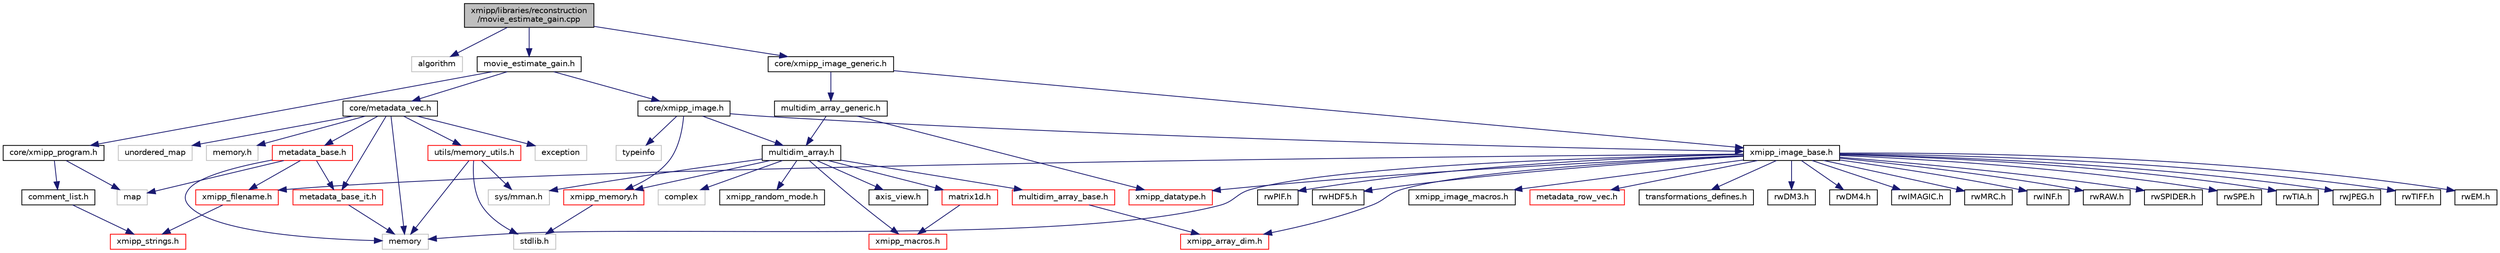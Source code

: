 digraph "xmipp/libraries/reconstruction/movie_estimate_gain.cpp"
{
  edge [fontname="Helvetica",fontsize="10",labelfontname="Helvetica",labelfontsize="10"];
  node [fontname="Helvetica",fontsize="10",shape=record];
  Node0 [label="xmipp/libraries/reconstruction\l/movie_estimate_gain.cpp",height=0.2,width=0.4,color="black", fillcolor="grey75", style="filled", fontcolor="black"];
  Node0 -> Node1 [color="midnightblue",fontsize="10",style="solid",fontname="Helvetica"];
  Node1 [label="algorithm",height=0.2,width=0.4,color="grey75", fillcolor="white", style="filled"];
  Node0 -> Node2 [color="midnightblue",fontsize="10",style="solid",fontname="Helvetica"];
  Node2 [label="movie_estimate_gain.h",height=0.2,width=0.4,color="black", fillcolor="white", style="filled",URL="$movie__estimate__gain_8h.html"];
  Node2 -> Node3 [color="midnightblue",fontsize="10",style="solid",fontname="Helvetica"];
  Node3 [label="core/xmipp_program.h",height=0.2,width=0.4,color="black", fillcolor="white", style="filled",URL="$xmipp__program_8h.html"];
  Node3 -> Node4 [color="midnightblue",fontsize="10",style="solid",fontname="Helvetica"];
  Node4 [label="map",height=0.2,width=0.4,color="grey75", fillcolor="white", style="filled"];
  Node3 -> Node5 [color="midnightblue",fontsize="10",style="solid",fontname="Helvetica"];
  Node5 [label="comment_list.h",height=0.2,width=0.4,color="black", fillcolor="white", style="filled",URL="$comment__list_8h.html"];
  Node5 -> Node6 [color="midnightblue",fontsize="10",style="solid",fontname="Helvetica"];
  Node6 [label="xmipp_strings.h",height=0.2,width=0.4,color="red", fillcolor="white", style="filled",URL="$xmipp__strings_8h.html"];
  Node2 -> Node10 [color="midnightblue",fontsize="10",style="solid",fontname="Helvetica"];
  Node10 [label="core/xmipp_image.h",height=0.2,width=0.4,color="black", fillcolor="white", style="filled",URL="$xmipp__image_8h.html"];
  Node10 -> Node11 [color="midnightblue",fontsize="10",style="solid",fontname="Helvetica"];
  Node11 [label="typeinfo",height=0.2,width=0.4,color="grey75", fillcolor="white", style="filled"];
  Node10 -> Node12 [color="midnightblue",fontsize="10",style="solid",fontname="Helvetica"];
  Node12 [label="multidim_array.h",height=0.2,width=0.4,color="black", fillcolor="white", style="filled",URL="$multidim__array_8h.html"];
  Node12 -> Node13 [color="midnightblue",fontsize="10",style="solid",fontname="Helvetica"];
  Node13 [label="xmipp_macros.h",height=0.2,width=0.4,color="red", fillcolor="white", style="filled",URL="$xmipp__macros_8h.html"];
  Node12 -> Node16 [color="midnightblue",fontsize="10",style="solid",fontname="Helvetica"];
  Node16 [label="sys/mman.h",height=0.2,width=0.4,color="grey75", fillcolor="white", style="filled"];
  Node12 -> Node17 [color="midnightblue",fontsize="10",style="solid",fontname="Helvetica"];
  Node17 [label="complex",height=0.2,width=0.4,color="grey75", fillcolor="white", style="filled"];
  Node12 -> Node18 [color="midnightblue",fontsize="10",style="solid",fontname="Helvetica"];
  Node18 [label="matrix1d.h",height=0.2,width=0.4,color="red", fillcolor="white", style="filled",URL="$matrix1d_8h.html"];
  Node18 -> Node13 [color="midnightblue",fontsize="10",style="solid",fontname="Helvetica"];
  Node12 -> Node22 [color="midnightblue",fontsize="10",style="solid",fontname="Helvetica"];
  Node22 [label="xmipp_random_mode.h",height=0.2,width=0.4,color="black", fillcolor="white", style="filled",URL="$xmipp__random__mode_8h.html"];
  Node12 -> Node23 [color="midnightblue",fontsize="10",style="solid",fontname="Helvetica"];
  Node23 [label="multidim_array_base.h",height=0.2,width=0.4,color="red", fillcolor="white", style="filled",URL="$multidim__array__base_8h.html"];
  Node23 -> Node25 [color="midnightblue",fontsize="10",style="solid",fontname="Helvetica"];
  Node25 [label="xmipp_array_dim.h",height=0.2,width=0.4,color="red", fillcolor="white", style="filled",URL="$xmipp__array__dim_8h.html"];
  Node12 -> Node27 [color="midnightblue",fontsize="10",style="solid",fontname="Helvetica"];
  Node27 [label="xmipp_memory.h",height=0.2,width=0.4,color="red", fillcolor="white", style="filled",URL="$xmipp__memory_8h.html"];
  Node27 -> Node28 [color="midnightblue",fontsize="10",style="solid",fontname="Helvetica"];
  Node28 [label="stdlib.h",height=0.2,width=0.4,color="grey75", fillcolor="white", style="filled"];
  Node12 -> Node29 [color="midnightblue",fontsize="10",style="solid",fontname="Helvetica"];
  Node29 [label="axis_view.h",height=0.2,width=0.4,color="black", fillcolor="white", style="filled",URL="$axis__view_8h.html"];
  Node10 -> Node30 [color="midnightblue",fontsize="10",style="solid",fontname="Helvetica"];
  Node30 [label="xmipp_image_base.h",height=0.2,width=0.4,color="black", fillcolor="white", style="filled",URL="$xmipp__image__base_8h.html"];
  Node30 -> Node31 [color="midnightblue",fontsize="10",style="solid",fontname="Helvetica"];
  Node31 [label="memory",height=0.2,width=0.4,color="grey75", fillcolor="white", style="filled"];
  Node30 -> Node32 [color="midnightblue",fontsize="10",style="solid",fontname="Helvetica"];
  Node32 [label="xmipp_image_macros.h",height=0.2,width=0.4,color="black", fillcolor="white", style="filled",URL="$xmipp__image__macros_8h.html"];
  Node30 -> Node33 [color="midnightblue",fontsize="10",style="solid",fontname="Helvetica"];
  Node33 [label="xmipp_datatype.h",height=0.2,width=0.4,color="red", fillcolor="white", style="filled",URL="$xmipp__datatype_8h.html"];
  Node30 -> Node34 [color="midnightblue",fontsize="10",style="solid",fontname="Helvetica"];
  Node34 [label="metadata_row_vec.h",height=0.2,width=0.4,color="red", fillcolor="white", style="filled",URL="$metadata__row__vec_8h.html"];
  Node30 -> Node25 [color="midnightblue",fontsize="10",style="solid",fontname="Helvetica"];
  Node30 -> Node39 [color="midnightblue",fontsize="10",style="solid",fontname="Helvetica"];
  Node39 [label="xmipp_filename.h",height=0.2,width=0.4,color="red", fillcolor="white", style="filled",URL="$xmipp__filename_8h.html"];
  Node39 -> Node6 [color="midnightblue",fontsize="10",style="solid",fontname="Helvetica"];
  Node30 -> Node42 [color="midnightblue",fontsize="10",style="solid",fontname="Helvetica"];
  Node42 [label="transformations_defines.h",height=0.2,width=0.4,color="black", fillcolor="white", style="filled",URL="$transformations__defines_8h.html"];
  Node30 -> Node43 [color="midnightblue",fontsize="10",style="solid",fontname="Helvetica"];
  Node43 [label="rwDM3.h",height=0.2,width=0.4,color="black", fillcolor="white", style="filled",URL="$rwDM3_8h.html"];
  Node30 -> Node44 [color="midnightblue",fontsize="10",style="solid",fontname="Helvetica"];
  Node44 [label="rwDM4.h",height=0.2,width=0.4,color="black", fillcolor="white", style="filled",URL="$rwDM4_8h.html"];
  Node30 -> Node45 [color="midnightblue",fontsize="10",style="solid",fontname="Helvetica"];
  Node45 [label="rwIMAGIC.h",height=0.2,width=0.4,color="black", fillcolor="white", style="filled",URL="$rwIMAGIC_8h.html"];
  Node30 -> Node46 [color="midnightblue",fontsize="10",style="solid",fontname="Helvetica"];
  Node46 [label="rwMRC.h",height=0.2,width=0.4,color="black", fillcolor="white", style="filled",URL="$rwMRC_8h.html"];
  Node30 -> Node47 [color="midnightblue",fontsize="10",style="solid",fontname="Helvetica"];
  Node47 [label="rwINF.h",height=0.2,width=0.4,color="black", fillcolor="white", style="filled",URL="$rwINF_8h.html"];
  Node30 -> Node48 [color="midnightblue",fontsize="10",style="solid",fontname="Helvetica"];
  Node48 [label="rwRAW.h",height=0.2,width=0.4,color="black", fillcolor="white", style="filled",URL="$rwRAW_8h.html"];
  Node30 -> Node49 [color="midnightblue",fontsize="10",style="solid",fontname="Helvetica"];
  Node49 [label="rwSPIDER.h",height=0.2,width=0.4,color="black", fillcolor="white", style="filled",URL="$rwSPIDER_8h.html"];
  Node30 -> Node50 [color="midnightblue",fontsize="10",style="solid",fontname="Helvetica"];
  Node50 [label="rwSPE.h",height=0.2,width=0.4,color="black", fillcolor="white", style="filled",URL="$rwSPE_8h.html"];
  Node30 -> Node51 [color="midnightblue",fontsize="10",style="solid",fontname="Helvetica"];
  Node51 [label="rwTIA.h",height=0.2,width=0.4,color="black", fillcolor="white", style="filled",URL="$rwTIA_8h.html"];
  Node30 -> Node52 [color="midnightblue",fontsize="10",style="solid",fontname="Helvetica"];
  Node52 [label="rwJPEG.h",height=0.2,width=0.4,color="black", fillcolor="white", style="filled",URL="$rwJPEG_8h.html"];
  Node30 -> Node53 [color="midnightblue",fontsize="10",style="solid",fontname="Helvetica"];
  Node53 [label="rwTIFF.h",height=0.2,width=0.4,color="black", fillcolor="white", style="filled",URL="$rwTIFF_8h.html"];
  Node30 -> Node54 [color="midnightblue",fontsize="10",style="solid",fontname="Helvetica"];
  Node54 [label="rwEM.h",height=0.2,width=0.4,color="black", fillcolor="white", style="filled",URL="$rwEM_8h.html"];
  Node30 -> Node55 [color="midnightblue",fontsize="10",style="solid",fontname="Helvetica"];
  Node55 [label="rwPIF.h",height=0.2,width=0.4,color="black", fillcolor="white", style="filled",URL="$rwPIF_8h.html"];
  Node30 -> Node56 [color="midnightblue",fontsize="10",style="solid",fontname="Helvetica"];
  Node56 [label="rwHDF5.h",height=0.2,width=0.4,color="black", fillcolor="white", style="filled",URL="$rwHDF5_8h.html"];
  Node10 -> Node27 [color="midnightblue",fontsize="10",style="solid",fontname="Helvetica"];
  Node2 -> Node57 [color="midnightblue",fontsize="10",style="solid",fontname="Helvetica"];
  Node57 [label="core/metadata_vec.h",height=0.2,width=0.4,color="black", fillcolor="white", style="filled",URL="$metadata__vec_8h.html"];
  Node57 -> Node31 [color="midnightblue",fontsize="10",style="solid",fontname="Helvetica"];
  Node57 -> Node58 [color="midnightblue",fontsize="10",style="solid",fontname="Helvetica"];
  Node58 [label="exception",height=0.2,width=0.4,color="grey75", fillcolor="white", style="filled"];
  Node57 -> Node59 [color="midnightblue",fontsize="10",style="solid",fontname="Helvetica"];
  Node59 [label="unordered_map",height=0.2,width=0.4,color="grey75", fillcolor="white", style="filled"];
  Node57 -> Node60 [color="midnightblue",fontsize="10",style="solid",fontname="Helvetica"];
  Node60 [label="memory.h",height=0.2,width=0.4,color="grey75", fillcolor="white", style="filled"];
  Node57 -> Node61 [color="midnightblue",fontsize="10",style="solid",fontname="Helvetica"];
  Node61 [label="metadata_base.h",height=0.2,width=0.4,color="red", fillcolor="white", style="filled",URL="$metadata__base_8h.html"];
  Node61 -> Node4 [color="midnightblue",fontsize="10",style="solid",fontname="Helvetica"];
  Node61 -> Node31 [color="midnightblue",fontsize="10",style="solid",fontname="Helvetica"];
  Node61 -> Node39 [color="midnightblue",fontsize="10",style="solid",fontname="Helvetica"];
  Node61 -> Node64 [color="midnightblue",fontsize="10",style="solid",fontname="Helvetica"];
  Node64 [label="metadata_base_it.h",height=0.2,width=0.4,color="red", fillcolor="white", style="filled",URL="$metadata__base__it_8h.html"];
  Node64 -> Node31 [color="midnightblue",fontsize="10",style="solid",fontname="Helvetica"];
  Node57 -> Node64 [color="midnightblue",fontsize="10",style="solid",fontname="Helvetica"];
  Node57 -> Node69 [color="midnightblue",fontsize="10",style="solid",fontname="Helvetica"];
  Node69 [label="utils/memory_utils.h",height=0.2,width=0.4,color="red", fillcolor="white", style="filled",URL="$memory__utils_8h.html"];
  Node69 -> Node28 [color="midnightblue",fontsize="10",style="solid",fontname="Helvetica"];
  Node69 -> Node31 [color="midnightblue",fontsize="10",style="solid",fontname="Helvetica"];
  Node69 -> Node16 [color="midnightblue",fontsize="10",style="solid",fontname="Helvetica"];
  Node0 -> Node71 [color="midnightblue",fontsize="10",style="solid",fontname="Helvetica"];
  Node71 [label="core/xmipp_image_generic.h",height=0.2,width=0.4,color="black", fillcolor="white", style="filled",URL="$xmipp__image__generic_8h.html"];
  Node71 -> Node30 [color="midnightblue",fontsize="10",style="solid",fontname="Helvetica"];
  Node71 -> Node72 [color="midnightblue",fontsize="10",style="solid",fontname="Helvetica"];
  Node72 [label="multidim_array_generic.h",height=0.2,width=0.4,color="black", fillcolor="white", style="filled",URL="$multidim__array__generic_8h.html"];
  Node72 -> Node33 [color="midnightblue",fontsize="10",style="solid",fontname="Helvetica"];
  Node72 -> Node12 [color="midnightblue",fontsize="10",style="solid",fontname="Helvetica"];
}
